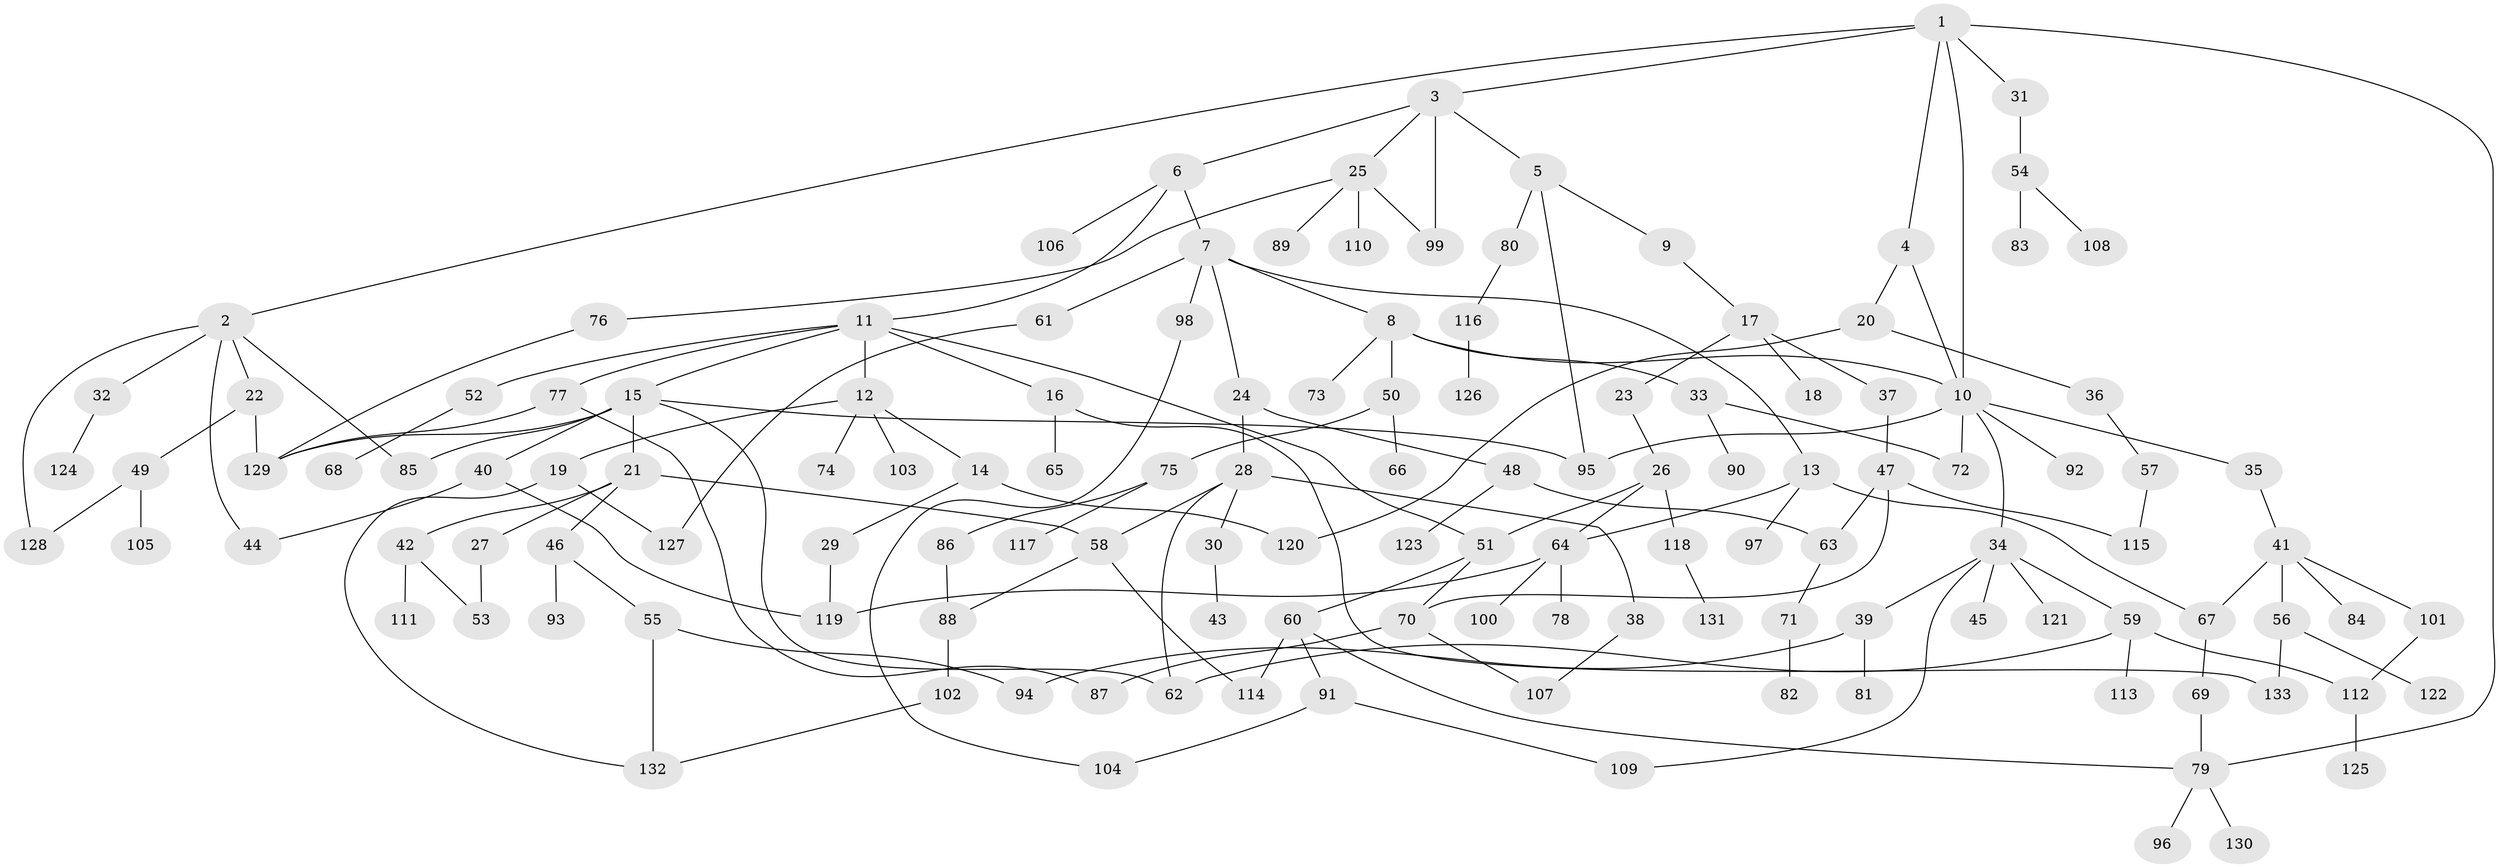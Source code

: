 // coarse degree distribution, {4: 0.2037037037037037, 6: 0.07407407407407407, 3: 0.25925925925925924, 5: 0.07407407407407407, 2: 0.14814814814814814, 7: 0.018518518518518517, 8: 0.018518518518518517, 1: 0.2037037037037037}
// Generated by graph-tools (version 1.1) at 2025/36/03/04/25 23:36:01]
// undirected, 133 vertices, 171 edges
graph export_dot {
  node [color=gray90,style=filled];
  1;
  2;
  3;
  4;
  5;
  6;
  7;
  8;
  9;
  10;
  11;
  12;
  13;
  14;
  15;
  16;
  17;
  18;
  19;
  20;
  21;
  22;
  23;
  24;
  25;
  26;
  27;
  28;
  29;
  30;
  31;
  32;
  33;
  34;
  35;
  36;
  37;
  38;
  39;
  40;
  41;
  42;
  43;
  44;
  45;
  46;
  47;
  48;
  49;
  50;
  51;
  52;
  53;
  54;
  55;
  56;
  57;
  58;
  59;
  60;
  61;
  62;
  63;
  64;
  65;
  66;
  67;
  68;
  69;
  70;
  71;
  72;
  73;
  74;
  75;
  76;
  77;
  78;
  79;
  80;
  81;
  82;
  83;
  84;
  85;
  86;
  87;
  88;
  89;
  90;
  91;
  92;
  93;
  94;
  95;
  96;
  97;
  98;
  99;
  100;
  101;
  102;
  103;
  104;
  105;
  106;
  107;
  108;
  109;
  110;
  111;
  112;
  113;
  114;
  115;
  116;
  117;
  118;
  119;
  120;
  121;
  122;
  123;
  124;
  125;
  126;
  127;
  128;
  129;
  130;
  131;
  132;
  133;
  1 -- 2;
  1 -- 3;
  1 -- 4;
  1 -- 31;
  1 -- 79;
  1 -- 10;
  2 -- 22;
  2 -- 32;
  2 -- 128;
  2 -- 44;
  2 -- 85;
  3 -- 5;
  3 -- 6;
  3 -- 25;
  3 -- 99;
  4 -- 10;
  4 -- 20;
  5 -- 9;
  5 -- 80;
  5 -- 95;
  6 -- 7;
  6 -- 11;
  6 -- 106;
  7 -- 8;
  7 -- 13;
  7 -- 24;
  7 -- 61;
  7 -- 98;
  8 -- 33;
  8 -- 50;
  8 -- 73;
  8 -- 10;
  9 -- 17;
  10 -- 34;
  10 -- 35;
  10 -- 72;
  10 -- 92;
  10 -- 95;
  11 -- 12;
  11 -- 15;
  11 -- 16;
  11 -- 51;
  11 -- 52;
  11 -- 77;
  12 -- 14;
  12 -- 19;
  12 -- 74;
  12 -- 103;
  13 -- 64;
  13 -- 97;
  13 -- 67;
  14 -- 29;
  14 -- 120;
  15 -- 21;
  15 -- 40;
  15 -- 62;
  15 -- 85;
  15 -- 129;
  15 -- 95;
  16 -- 65;
  16 -- 133;
  17 -- 18;
  17 -- 23;
  17 -- 37;
  19 -- 132;
  19 -- 127;
  20 -- 36;
  20 -- 120;
  21 -- 27;
  21 -- 42;
  21 -- 46;
  21 -- 58;
  22 -- 49;
  22 -- 129;
  23 -- 26;
  24 -- 28;
  24 -- 48;
  25 -- 76;
  25 -- 89;
  25 -- 99;
  25 -- 110;
  26 -- 118;
  26 -- 51;
  26 -- 64;
  27 -- 53;
  28 -- 30;
  28 -- 38;
  28 -- 62;
  28 -- 58;
  29 -- 119;
  30 -- 43;
  31 -- 54;
  32 -- 124;
  33 -- 90;
  33 -- 72;
  34 -- 39;
  34 -- 45;
  34 -- 59;
  34 -- 109;
  34 -- 121;
  35 -- 41;
  36 -- 57;
  37 -- 47;
  38 -- 107;
  39 -- 81;
  39 -- 94;
  40 -- 44;
  40 -- 119;
  41 -- 56;
  41 -- 67;
  41 -- 84;
  41 -- 101;
  42 -- 53;
  42 -- 111;
  46 -- 55;
  46 -- 93;
  47 -- 63;
  47 -- 70;
  47 -- 115;
  48 -- 123;
  48 -- 63;
  49 -- 105;
  49 -- 128;
  50 -- 66;
  50 -- 75;
  51 -- 60;
  51 -- 70;
  52 -- 68;
  54 -- 83;
  54 -- 108;
  55 -- 94;
  55 -- 132;
  56 -- 122;
  56 -- 133;
  57 -- 115;
  58 -- 88;
  58 -- 114;
  59 -- 112;
  59 -- 113;
  59 -- 62;
  60 -- 91;
  60 -- 79;
  60 -- 114;
  61 -- 127;
  63 -- 71;
  64 -- 78;
  64 -- 100;
  64 -- 119;
  67 -- 69;
  69 -- 79;
  70 -- 87;
  70 -- 107;
  71 -- 82;
  75 -- 86;
  75 -- 117;
  76 -- 129;
  77 -- 129;
  77 -- 87;
  79 -- 96;
  79 -- 130;
  80 -- 116;
  86 -- 88;
  88 -- 102;
  91 -- 104;
  91 -- 109;
  98 -- 104;
  101 -- 112;
  102 -- 132;
  112 -- 125;
  116 -- 126;
  118 -- 131;
}
